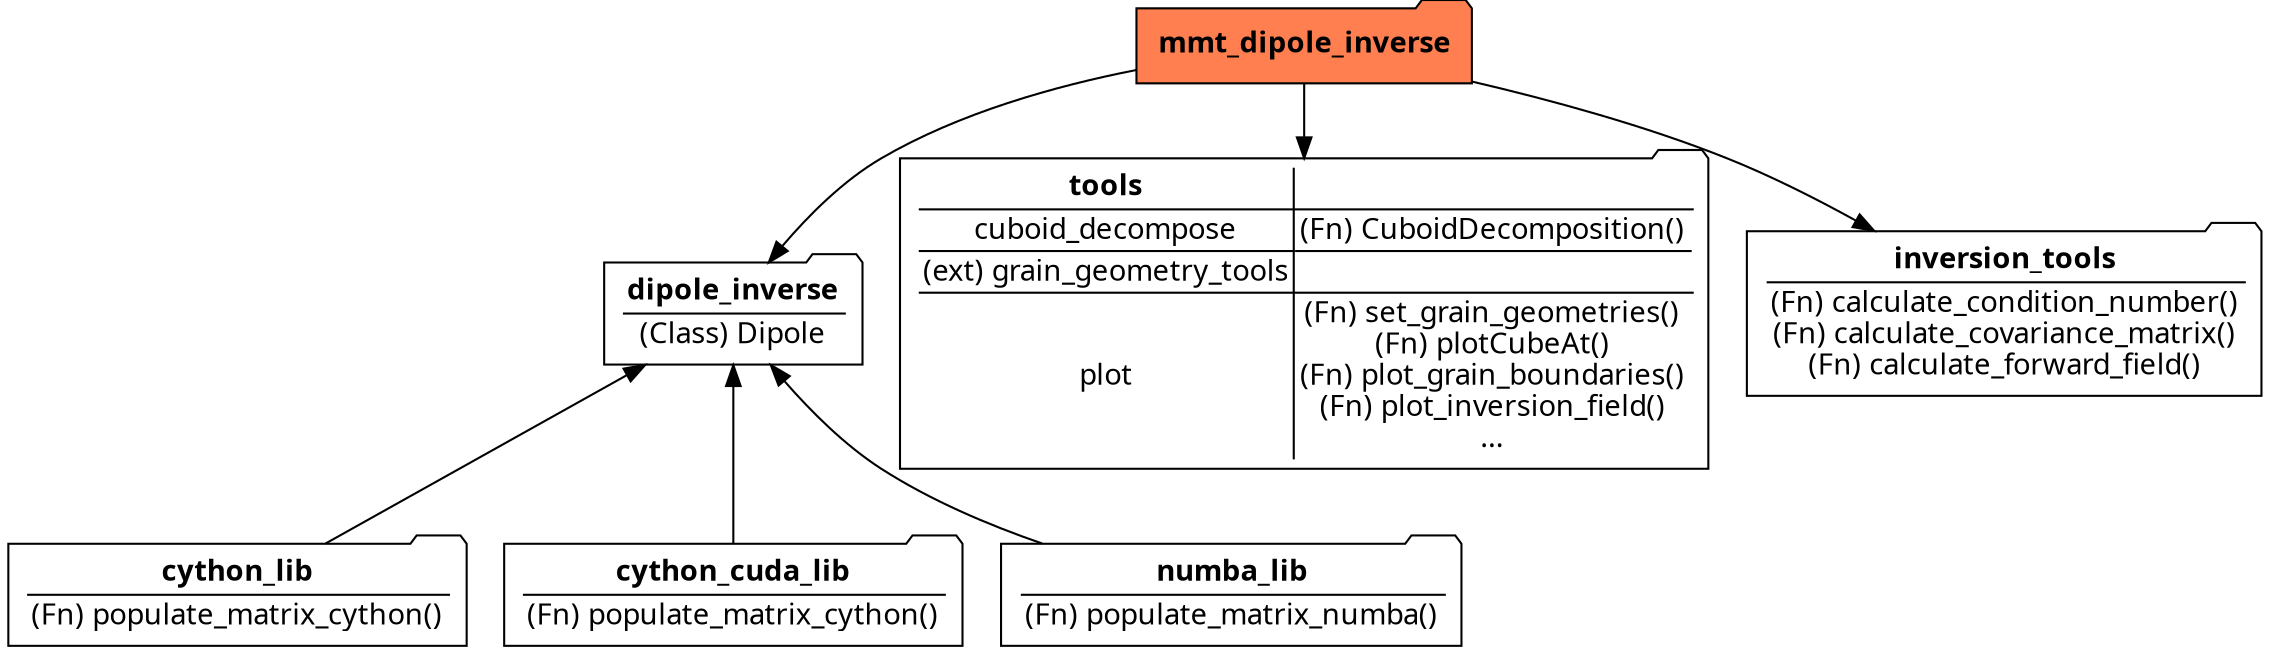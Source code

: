 digraph "packages" {
    node [shape=folder fontname=FiraMono]
    mmt_dpinv [style=filled fillcolor=coral label=<
        <TABLE BORDER="0" CELLBORDER="0" CELLSPACING="0">
            <TR><TD><B>mmt_dipole_inverse</B></TD></TR>
        </TABLE>>];
    dpinv [label=<
        <TABLE BORDER="0" CELLBORDER="0" ROWS="*" CELLSPACING="1">
            <TR><TD><B>dipole_inverse</B></TD></TR>
            <TR><TD>(Class) Dipole</TD></TR>
        </TABLE>>];
    clib [label=<
        <TABLE BORDER="0" CELLBORDER="0" ROWS="*" COLUMNS="*" CELLSPACING="1">
            <TR><TD><B>cython_lib</B></TD></TR>
            <TR><TD>(Fn) populate_matrix_cython()</TD></TR>
        </TABLE>>];
    cclib [label=<
        <TABLE BORDER="0" CELLBORDER="0" ROWS="*" COLUMNS="*" CELLSPACING="1">
            <TR><TD><B>cython_cuda_lib</B></TD></TR>
            <TR><TD>(Fn) populate_matrix_cython()</TD></TR>
        </TABLE>>];
    nlib [label=<
        <TABLE BORDER="0" CELLBORDER="0" ROWS="*" COLUMNS="*" CELLSPACING="1">
            <TR><TD><B>numba_lib</B></TD></TR>
            <TR><TD>(Fn) populate_matrix_numba()</TD></TR>
        </TABLE>>];
    tools [label=<
        <TABLE BORDER="0" CELLBORDER="0" ROWS="*" COLUMNS="*" CELLSPACING="1">
            <TR><TD><B>tools</B></TD></TR>
            <TR>
              <TD>cuboid_decompose</TD>
              <TD>(Fn) CuboidDecomposition()</TD>
            </TR>
            <TR><TD>(ext) grain_geometry_tools</TD></TR>
            <TR>
              <TD>plot</TD>
              <TD>(Fn) set_grain_geometries()<BR/>(Fn) plotCubeAt()<BR/>(Fn) plot_grain_boundaries()<BR/>(Fn) plot_inversion_field()<BR/>...</TD>
            </TR>
        </TABLE>>];
    invtools [label=<
        <TABLE BORDER="0" CELLBORDER="0" ROWS="*" COLUMNS="*" CELLSPACING="1">
            <TR><TD><B>inversion_tools</B></TD></TR>
            <TR><TD>(Fn) calculate_condition_number()<BR/>(Fn) calculate_covariance_matrix()<BR/>(Fn) calculate_forward_field()</TD></TR>
        </TABLE>>];
    mmt_dpinv -> dpinv;
    dpinv -> {clib,cclib,nlib} [dir=back];
    mmt_dpinv -> tools;
    mmt_dpinv -> invtools;
}
